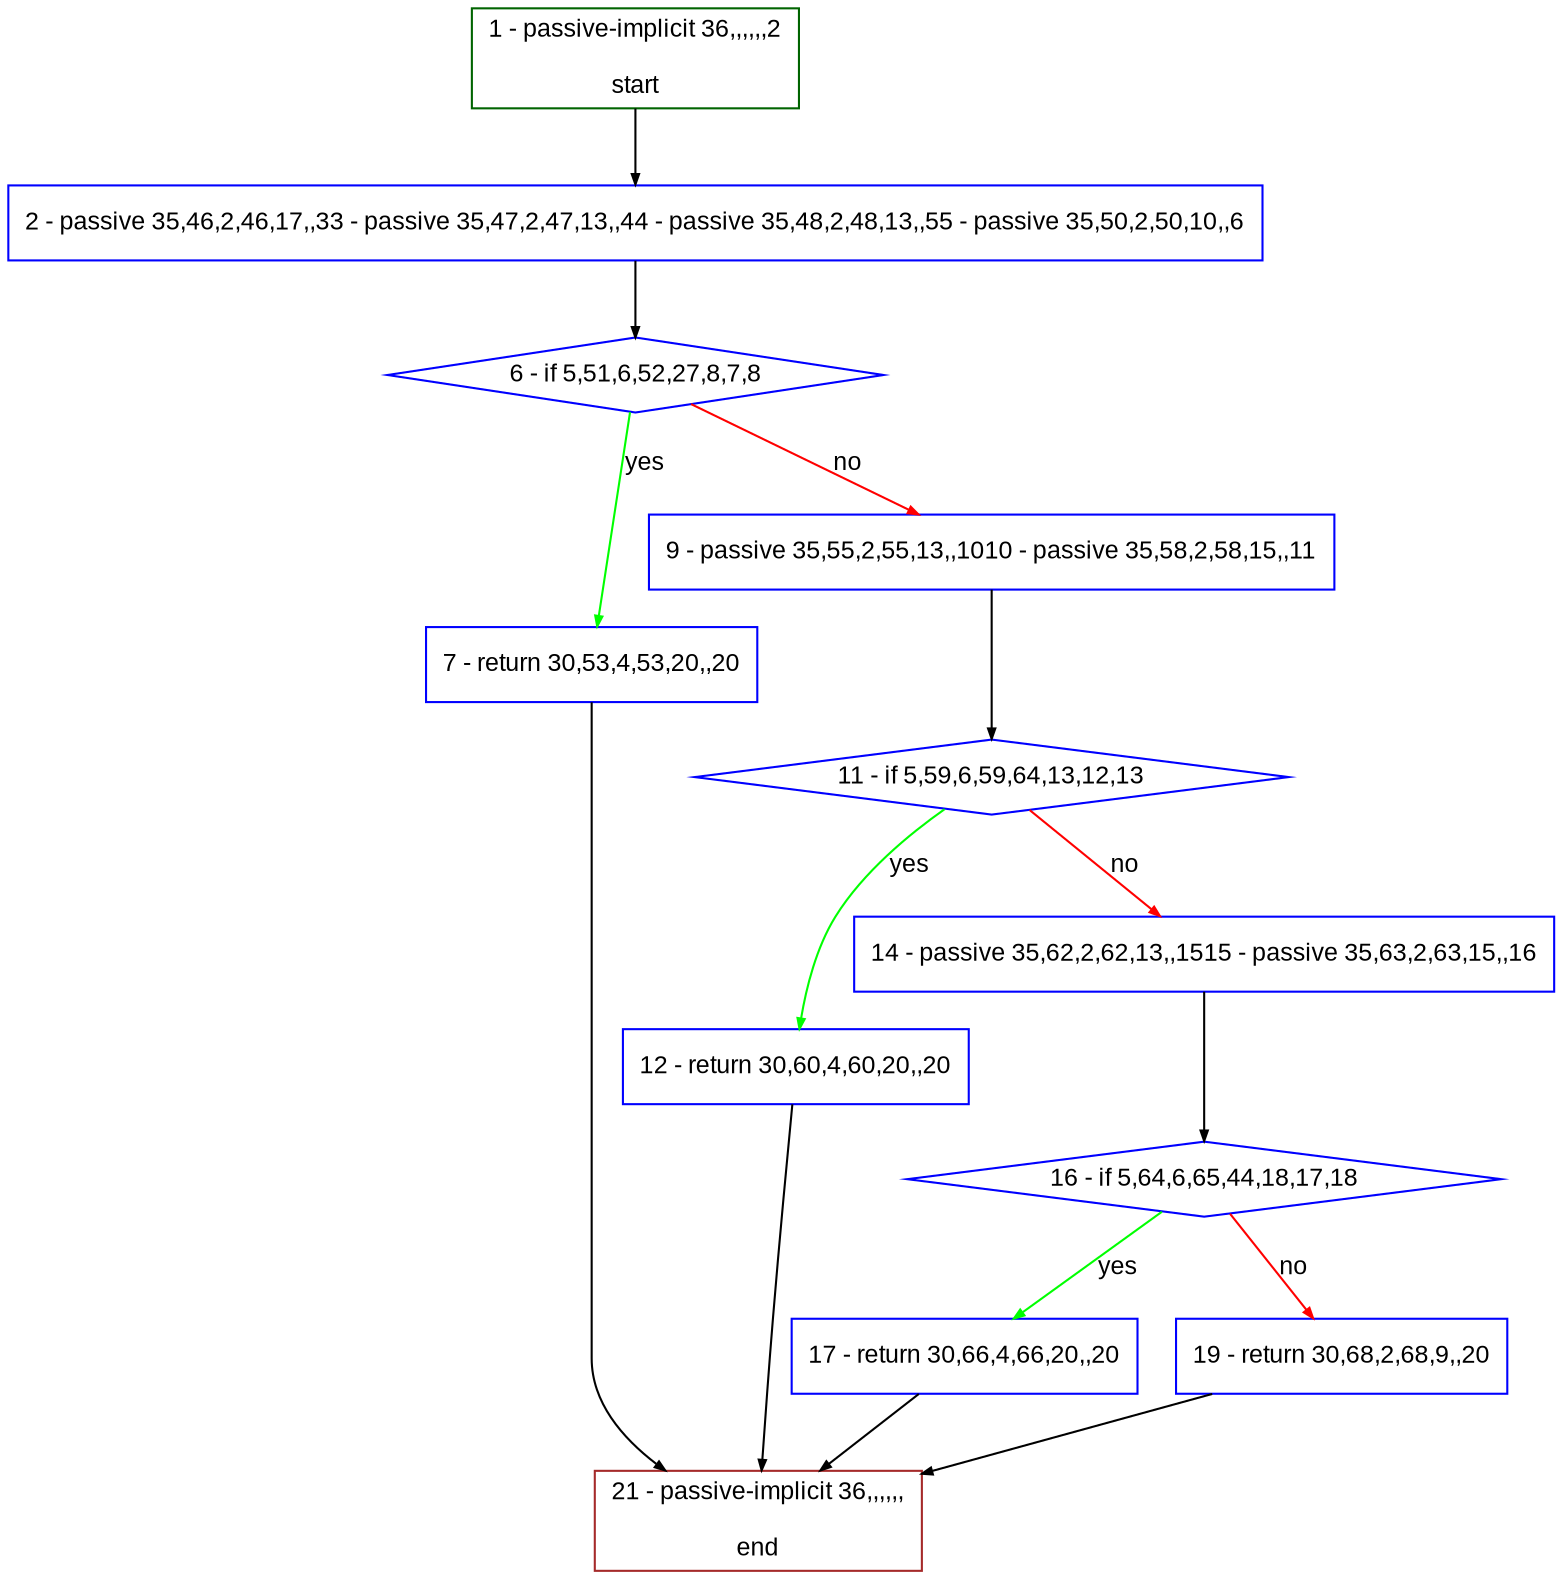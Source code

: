 digraph "" {
  graph [bgcolor="white", fillcolor="#FFFFCC", pack="true", packmode="clust", fontname="Arial", label="", fontsize="12", compound="true", style="rounded,filled"];
  node [node_initialized="no", fillcolor="white", fontname="Arial", label="", color="grey", fontsize="12", fixedsize="false", compound="true", shape="rectangle", style="filled"];
  edge [arrowtail="none", lhead="", fontcolor="black", fontname="Arial", label="", color="black", fontsize="12", arrowhead="normal", arrowsize="0.5", compound="true", ltail="", dir="forward"];
  __N1 [fillcolor="#ffffff", label="2 - passive 35,46,2,46,17,,33 - passive 35,47,2,47,13,,44 - passive 35,48,2,48,13,,55 - passive 35,50,2,50,10,,6", color="#0000ff", shape="box", style="filled"];
  __N2 [fillcolor="#ffffff", label="1 - passive-implicit 36,,,,,,2\n\nstart", color="#006400", shape="box", style="filled"];
  __N3 [fillcolor="#ffffff", label="6 - if 5,51,6,52,27,8,7,8", color="#0000ff", shape="diamond", style="filled"];
  __N4 [fillcolor="#ffffff", label="7 - return 30,53,4,53,20,,20", color="#0000ff", shape="box", style="filled"];
  __N5 [fillcolor="#ffffff", label="9 - passive 35,55,2,55,13,,1010 - passive 35,58,2,58,15,,11", color="#0000ff", shape="box", style="filled"];
  __N6 [fillcolor="#ffffff", label="21 - passive-implicit 36,,,,,,\n\nend", color="#a52a2a", shape="box", style="filled"];
  __N7 [fillcolor="#ffffff", label="11 - if 5,59,6,59,64,13,12,13", color="#0000ff", shape="diamond", style="filled"];
  __N8 [fillcolor="#ffffff", label="12 - return 30,60,4,60,20,,20", color="#0000ff", shape="box", style="filled"];
  __N9 [fillcolor="#ffffff", label="14 - passive 35,62,2,62,13,,1515 - passive 35,63,2,63,15,,16", color="#0000ff", shape="box", style="filled"];
  __N10 [fillcolor="#ffffff", label="16 - if 5,64,6,65,44,18,17,18", color="#0000ff", shape="diamond", style="filled"];
  __N11 [fillcolor="#ffffff", label="17 - return 30,66,4,66,20,,20", color="#0000ff", shape="box", style="filled"];
  __N12 [fillcolor="#ffffff", label="19 - return 30,68,2,68,9,,20", color="#0000ff", shape="box", style="filled"];
  __N2 -> __N1 [arrowtail="none", color="#000000", label="", arrowhead="normal", dir="forward"];
  __N1 -> __N3 [arrowtail="none", color="#000000", label="", arrowhead="normal", dir="forward"];
  __N3 -> __N4 [arrowtail="none", color="#00ff00", label="yes", arrowhead="normal", dir="forward"];
  __N3 -> __N5 [arrowtail="none", color="#ff0000", label="no", arrowhead="normal", dir="forward"];
  __N4 -> __N6 [arrowtail="none", color="#000000", label="", arrowhead="normal", dir="forward"];
  __N5 -> __N7 [arrowtail="none", color="#000000", label="", arrowhead="normal", dir="forward"];
  __N7 -> __N8 [arrowtail="none", color="#00ff00", label="yes", arrowhead="normal", dir="forward"];
  __N7 -> __N9 [arrowtail="none", color="#ff0000", label="no", arrowhead="normal", dir="forward"];
  __N8 -> __N6 [arrowtail="none", color="#000000", label="", arrowhead="normal", dir="forward"];
  __N9 -> __N10 [arrowtail="none", color="#000000", label="", arrowhead="normal", dir="forward"];
  __N10 -> __N11 [arrowtail="none", color="#00ff00", label="yes", arrowhead="normal", dir="forward"];
  __N10 -> __N12 [arrowtail="none", color="#ff0000", label="no", arrowhead="normal", dir="forward"];
  __N11 -> __N6 [arrowtail="none", color="#000000", label="", arrowhead="normal", dir="forward"];
  __N12 -> __N6 [arrowtail="none", color="#000000", label="", arrowhead="normal", dir="forward"];
}
